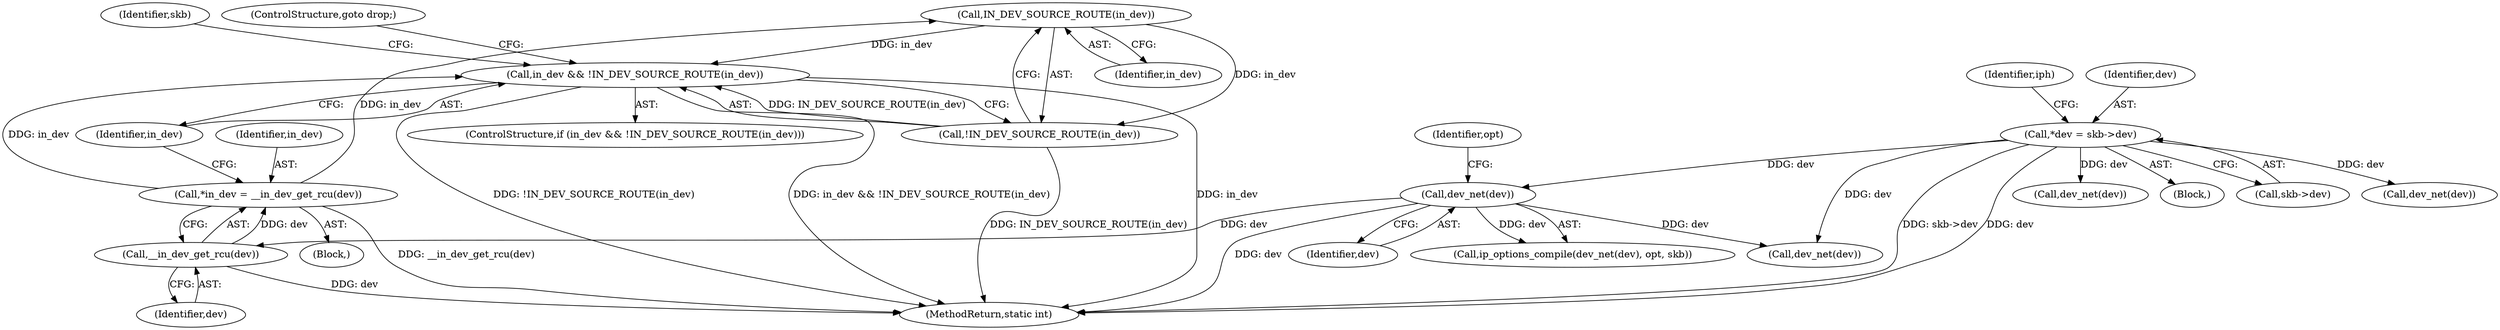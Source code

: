 digraph "0_linux_f8e9881c2aef1e982e5abc25c046820cd0b7cf64@pointer" {
"1000248" [label="(Call,IN_DEV_SOURCE_ROUTE(in_dev))"];
"1000240" [label="(Call,*in_dev = __in_dev_get_rcu(dev))"];
"1000242" [label="(Call,__in_dev_get_rcu(dev))"];
"1000228" [label="(Call,dev_net(dev))"];
"1000108" [label="(Call,*dev = skb->dev)"];
"1000245" [label="(Call,in_dev && !IN_DEV_SOURCE_ROUTE(in_dev))"];
"1000247" [label="(Call,!IN_DEV_SOURCE_ROUTE(in_dev))"];
"1000241" [label="(Identifier,in_dev)"];
"1000104" [label="(Block,)"];
"1000110" [label="(Call,skb->dev)"];
"1000228" [label="(Call,dev_net(dev))"];
"1000230" [label="(Identifier,opt)"];
"1000115" [label="(Identifier,iph)"];
"1000245" [label="(Call,in_dev && !IN_DEV_SOURCE_ROUTE(in_dev))"];
"1000196" [label="(Call,dev_net(dev))"];
"1000248" [label="(Call,IN_DEV_SOURCE_ROUTE(in_dev))"];
"1000266" [label="(MethodReturn,static int)"];
"1000242" [label="(Call,__in_dev_get_rcu(dev))"];
"1000259" [label="(Call,dev_net(dev))"];
"1000238" [label="(Block,)"];
"1000176" [label="(Call,dev_net(dev))"];
"1000253" [label="(Identifier,skb)"];
"1000227" [label="(Call,ip_options_compile(dev_net(dev), opt, skb))"];
"1000249" [label="(Identifier,in_dev)"];
"1000244" [label="(ControlStructure,if (in_dev && !IN_DEV_SOURCE_ROUTE(in_dev)))"];
"1000229" [label="(Identifier,dev)"];
"1000109" [label="(Identifier,dev)"];
"1000108" [label="(Call,*dev = skb->dev)"];
"1000250" [label="(ControlStructure,goto drop;)"];
"1000246" [label="(Identifier,in_dev)"];
"1000243" [label="(Identifier,dev)"];
"1000240" [label="(Call,*in_dev = __in_dev_get_rcu(dev))"];
"1000247" [label="(Call,!IN_DEV_SOURCE_ROUTE(in_dev))"];
"1000248" -> "1000247"  [label="AST: "];
"1000248" -> "1000249"  [label="CFG: "];
"1000249" -> "1000248"  [label="AST: "];
"1000247" -> "1000248"  [label="CFG: "];
"1000248" -> "1000245"  [label="DDG: in_dev"];
"1000248" -> "1000247"  [label="DDG: in_dev"];
"1000240" -> "1000248"  [label="DDG: in_dev"];
"1000240" -> "1000238"  [label="AST: "];
"1000240" -> "1000242"  [label="CFG: "];
"1000241" -> "1000240"  [label="AST: "];
"1000242" -> "1000240"  [label="AST: "];
"1000246" -> "1000240"  [label="CFG: "];
"1000240" -> "1000266"  [label="DDG: __in_dev_get_rcu(dev)"];
"1000242" -> "1000240"  [label="DDG: dev"];
"1000240" -> "1000245"  [label="DDG: in_dev"];
"1000242" -> "1000243"  [label="CFG: "];
"1000243" -> "1000242"  [label="AST: "];
"1000242" -> "1000266"  [label="DDG: dev"];
"1000228" -> "1000242"  [label="DDG: dev"];
"1000228" -> "1000227"  [label="AST: "];
"1000228" -> "1000229"  [label="CFG: "];
"1000229" -> "1000228"  [label="AST: "];
"1000230" -> "1000228"  [label="CFG: "];
"1000228" -> "1000266"  [label="DDG: dev"];
"1000228" -> "1000227"  [label="DDG: dev"];
"1000108" -> "1000228"  [label="DDG: dev"];
"1000228" -> "1000259"  [label="DDG: dev"];
"1000108" -> "1000104"  [label="AST: "];
"1000108" -> "1000110"  [label="CFG: "];
"1000109" -> "1000108"  [label="AST: "];
"1000110" -> "1000108"  [label="AST: "];
"1000115" -> "1000108"  [label="CFG: "];
"1000108" -> "1000266"  [label="DDG: skb->dev"];
"1000108" -> "1000266"  [label="DDG: dev"];
"1000108" -> "1000176"  [label="DDG: dev"];
"1000108" -> "1000196"  [label="DDG: dev"];
"1000108" -> "1000259"  [label="DDG: dev"];
"1000245" -> "1000244"  [label="AST: "];
"1000245" -> "1000246"  [label="CFG: "];
"1000245" -> "1000247"  [label="CFG: "];
"1000246" -> "1000245"  [label="AST: "];
"1000247" -> "1000245"  [label="AST: "];
"1000250" -> "1000245"  [label="CFG: "];
"1000253" -> "1000245"  [label="CFG: "];
"1000245" -> "1000266"  [label="DDG: in_dev && !IN_DEV_SOURCE_ROUTE(in_dev)"];
"1000245" -> "1000266"  [label="DDG: in_dev"];
"1000245" -> "1000266"  [label="DDG: !IN_DEV_SOURCE_ROUTE(in_dev)"];
"1000247" -> "1000245"  [label="DDG: IN_DEV_SOURCE_ROUTE(in_dev)"];
"1000247" -> "1000266"  [label="DDG: IN_DEV_SOURCE_ROUTE(in_dev)"];
}
